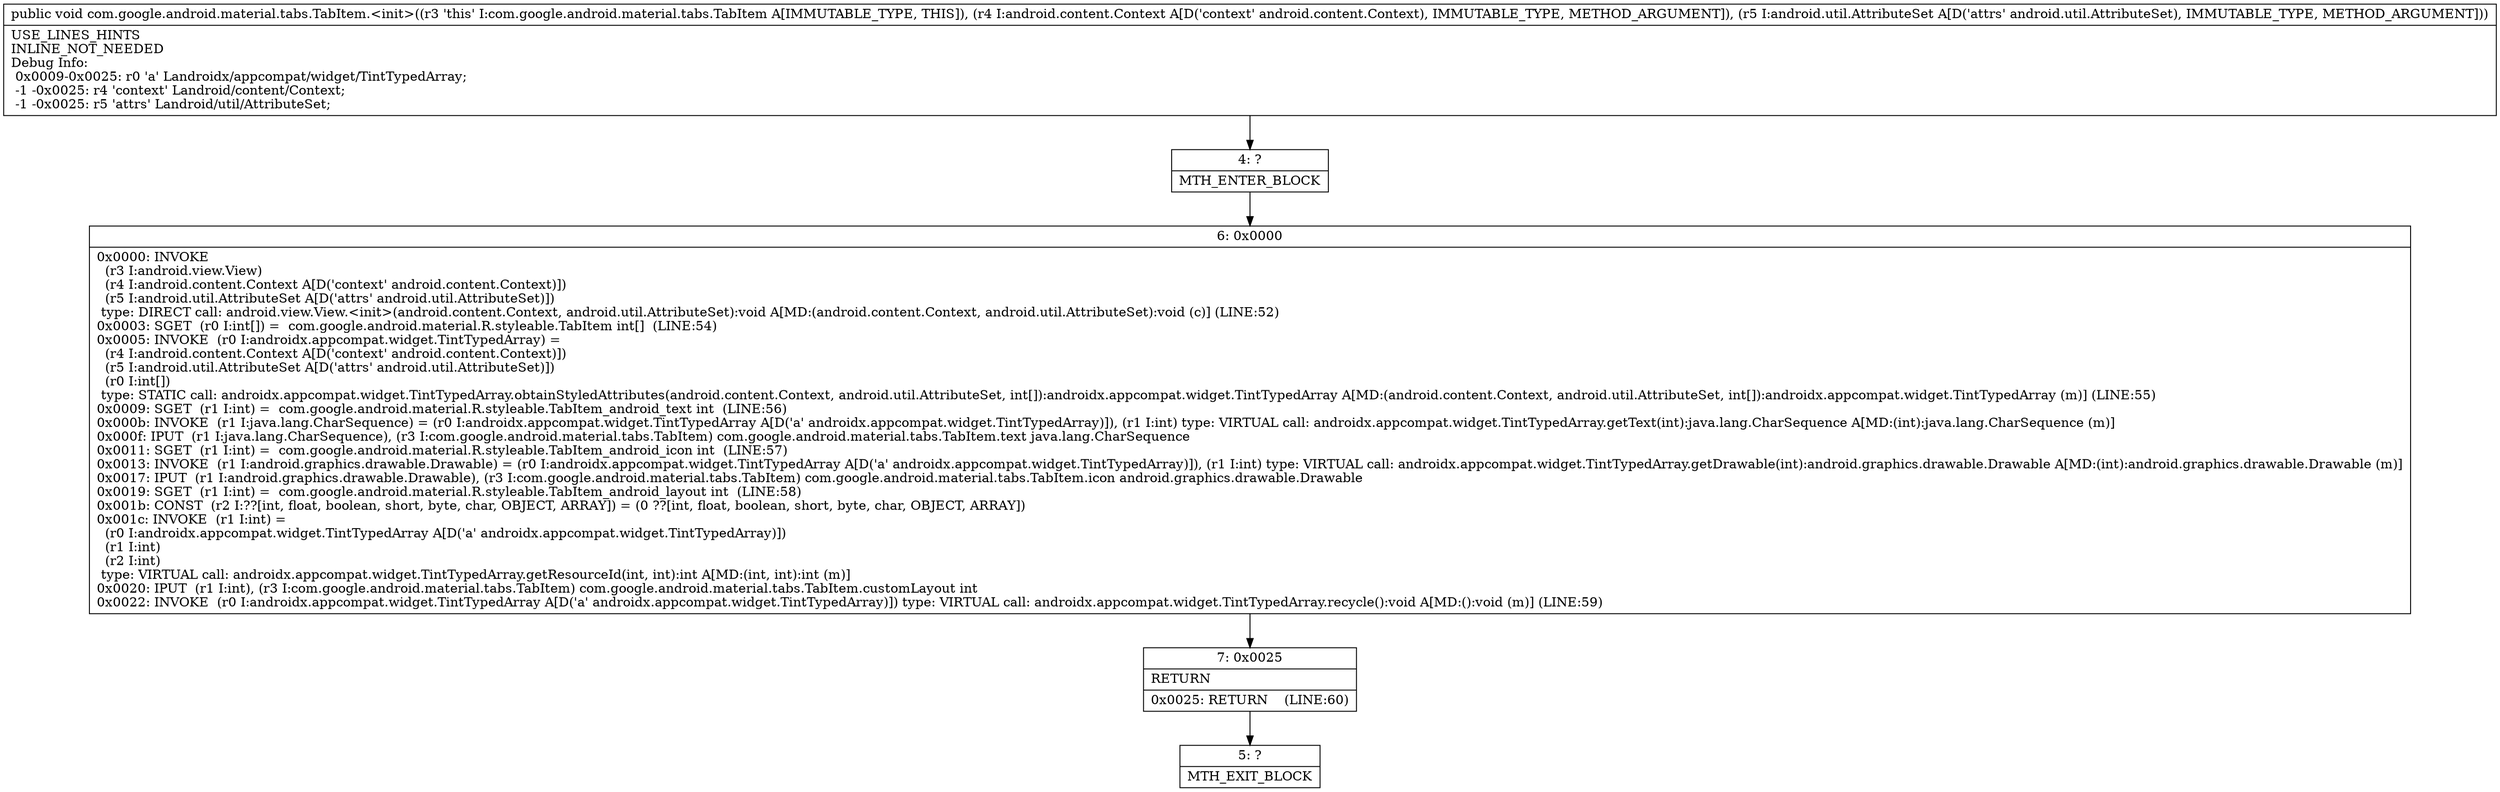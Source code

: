 digraph "CFG forcom.google.android.material.tabs.TabItem.\<init\>(Landroid\/content\/Context;Landroid\/util\/AttributeSet;)V" {
Node_4 [shape=record,label="{4\:\ ?|MTH_ENTER_BLOCK\l}"];
Node_6 [shape=record,label="{6\:\ 0x0000|0x0000: INVOKE  \l  (r3 I:android.view.View)\l  (r4 I:android.content.Context A[D('context' android.content.Context)])\l  (r5 I:android.util.AttributeSet A[D('attrs' android.util.AttributeSet)])\l type: DIRECT call: android.view.View.\<init\>(android.content.Context, android.util.AttributeSet):void A[MD:(android.content.Context, android.util.AttributeSet):void (c)] (LINE:52)\l0x0003: SGET  (r0 I:int[]) =  com.google.android.material.R.styleable.TabItem int[]  (LINE:54)\l0x0005: INVOKE  (r0 I:androidx.appcompat.widget.TintTypedArray) = \l  (r4 I:android.content.Context A[D('context' android.content.Context)])\l  (r5 I:android.util.AttributeSet A[D('attrs' android.util.AttributeSet)])\l  (r0 I:int[])\l type: STATIC call: androidx.appcompat.widget.TintTypedArray.obtainStyledAttributes(android.content.Context, android.util.AttributeSet, int[]):androidx.appcompat.widget.TintTypedArray A[MD:(android.content.Context, android.util.AttributeSet, int[]):androidx.appcompat.widget.TintTypedArray (m)] (LINE:55)\l0x0009: SGET  (r1 I:int) =  com.google.android.material.R.styleable.TabItem_android_text int  (LINE:56)\l0x000b: INVOKE  (r1 I:java.lang.CharSequence) = (r0 I:androidx.appcompat.widget.TintTypedArray A[D('a' androidx.appcompat.widget.TintTypedArray)]), (r1 I:int) type: VIRTUAL call: androidx.appcompat.widget.TintTypedArray.getText(int):java.lang.CharSequence A[MD:(int):java.lang.CharSequence (m)]\l0x000f: IPUT  (r1 I:java.lang.CharSequence), (r3 I:com.google.android.material.tabs.TabItem) com.google.android.material.tabs.TabItem.text java.lang.CharSequence \l0x0011: SGET  (r1 I:int) =  com.google.android.material.R.styleable.TabItem_android_icon int  (LINE:57)\l0x0013: INVOKE  (r1 I:android.graphics.drawable.Drawable) = (r0 I:androidx.appcompat.widget.TintTypedArray A[D('a' androidx.appcompat.widget.TintTypedArray)]), (r1 I:int) type: VIRTUAL call: androidx.appcompat.widget.TintTypedArray.getDrawable(int):android.graphics.drawable.Drawable A[MD:(int):android.graphics.drawable.Drawable (m)]\l0x0017: IPUT  (r1 I:android.graphics.drawable.Drawable), (r3 I:com.google.android.material.tabs.TabItem) com.google.android.material.tabs.TabItem.icon android.graphics.drawable.Drawable \l0x0019: SGET  (r1 I:int) =  com.google.android.material.R.styleable.TabItem_android_layout int  (LINE:58)\l0x001b: CONST  (r2 I:??[int, float, boolean, short, byte, char, OBJECT, ARRAY]) = (0 ??[int, float, boolean, short, byte, char, OBJECT, ARRAY]) \l0x001c: INVOKE  (r1 I:int) = \l  (r0 I:androidx.appcompat.widget.TintTypedArray A[D('a' androidx.appcompat.widget.TintTypedArray)])\l  (r1 I:int)\l  (r2 I:int)\l type: VIRTUAL call: androidx.appcompat.widget.TintTypedArray.getResourceId(int, int):int A[MD:(int, int):int (m)]\l0x0020: IPUT  (r1 I:int), (r3 I:com.google.android.material.tabs.TabItem) com.google.android.material.tabs.TabItem.customLayout int \l0x0022: INVOKE  (r0 I:androidx.appcompat.widget.TintTypedArray A[D('a' androidx.appcompat.widget.TintTypedArray)]) type: VIRTUAL call: androidx.appcompat.widget.TintTypedArray.recycle():void A[MD:():void (m)] (LINE:59)\l}"];
Node_7 [shape=record,label="{7\:\ 0x0025|RETURN\l|0x0025: RETURN    (LINE:60)\l}"];
Node_5 [shape=record,label="{5\:\ ?|MTH_EXIT_BLOCK\l}"];
MethodNode[shape=record,label="{public void com.google.android.material.tabs.TabItem.\<init\>((r3 'this' I:com.google.android.material.tabs.TabItem A[IMMUTABLE_TYPE, THIS]), (r4 I:android.content.Context A[D('context' android.content.Context), IMMUTABLE_TYPE, METHOD_ARGUMENT]), (r5 I:android.util.AttributeSet A[D('attrs' android.util.AttributeSet), IMMUTABLE_TYPE, METHOD_ARGUMENT]))  | USE_LINES_HINTS\lINLINE_NOT_NEEDED\lDebug Info:\l  0x0009\-0x0025: r0 'a' Landroidx\/appcompat\/widget\/TintTypedArray;\l  \-1 \-0x0025: r4 'context' Landroid\/content\/Context;\l  \-1 \-0x0025: r5 'attrs' Landroid\/util\/AttributeSet;\l}"];
MethodNode -> Node_4;Node_4 -> Node_6;
Node_6 -> Node_7;
Node_7 -> Node_5;
}

